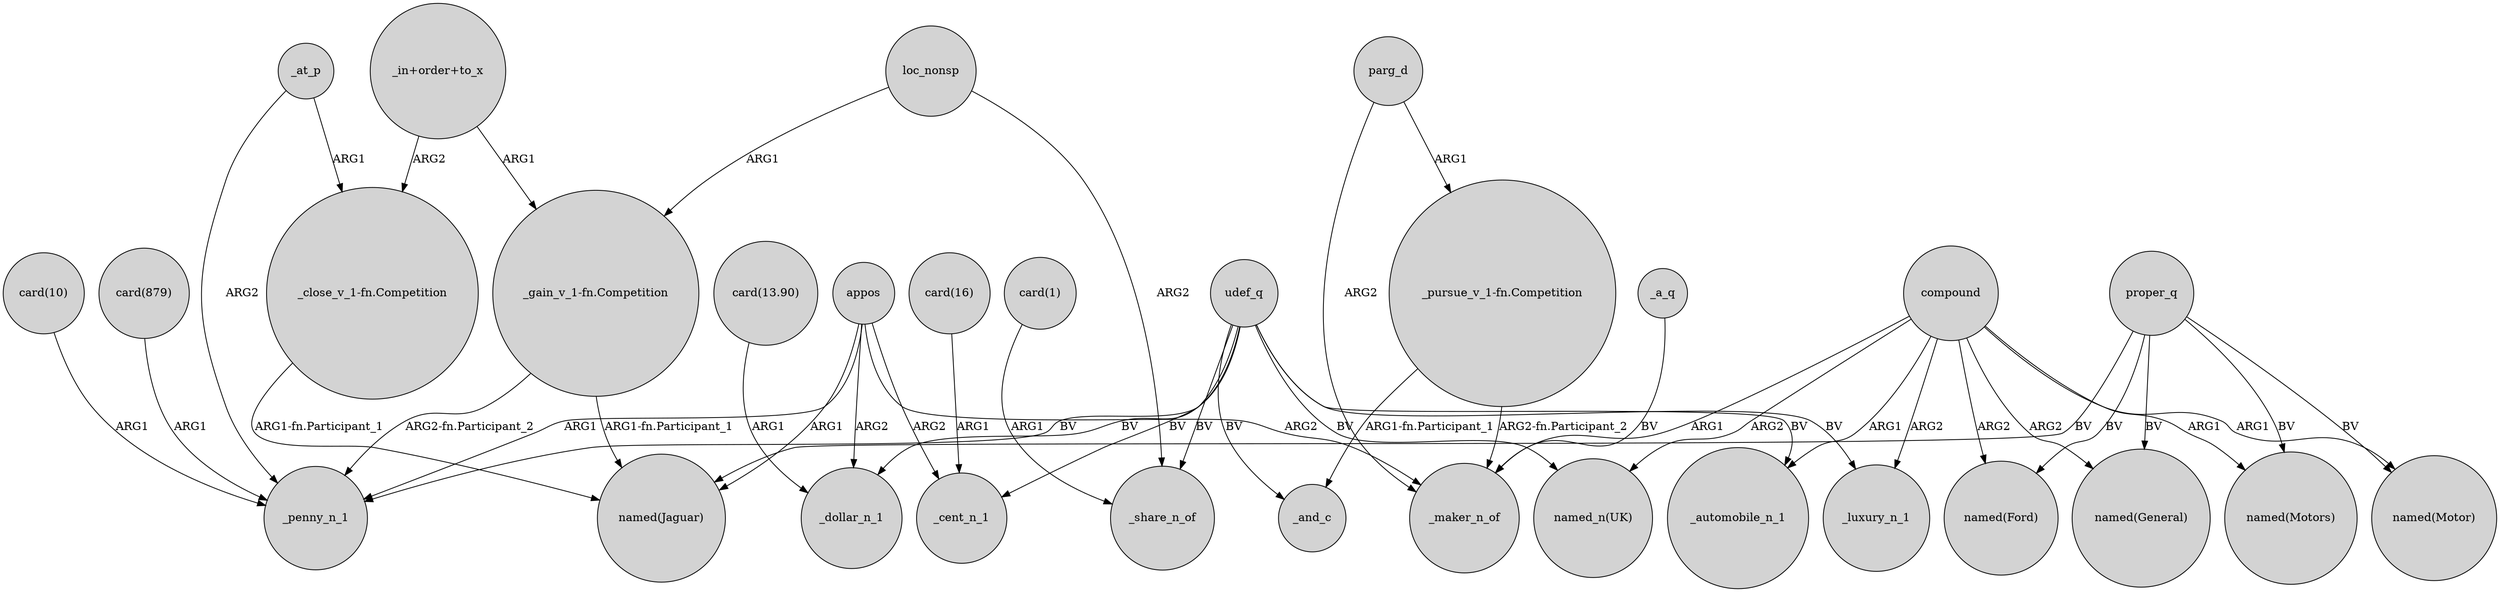digraph {
	node [shape=circle style=filled]
	"card(879)" -> _penny_n_1 [label=ARG1]
	"_in+order+to_x" -> "_gain_v_1-fn.Competition" [label=ARG1]
	proper_q -> "named(Ford)" [label=BV]
	_at_p -> "_close_v_1-fn.Competition" [label=ARG1]
	compound -> _luxury_n_1 [label=ARG2]
	"_gain_v_1-fn.Competition" -> _penny_n_1 [label="ARG2-fn.Participant_2"]
	parg_d -> "_pursue_v_1-fn.Competition" [label=ARG1]
	"card(13.90)" -> _dollar_n_1 [label=ARG1]
	appos -> _dollar_n_1 [label=ARG2]
	proper_q -> "named(Motor)" [label=BV]
	udef_q -> _luxury_n_1 [label=BV]
	"card(16)" -> _cent_n_1 [label=ARG1]
	"_pursue_v_1-fn.Competition" -> _and_c [label="ARG1-fn.Participant_1"]
	loc_nonsp -> "_gain_v_1-fn.Competition" [label=ARG1]
	compound -> _automobile_n_1 [label=ARG1]
	compound -> "named(Ford)" [label=ARG2]
	udef_q -> _and_c [label=BV]
	udef_q -> _cent_n_1 [label=BV]
	udef_q -> _automobile_n_1 [label=BV]
	"card(1)" -> _share_n_of [label=ARG1]
	compound -> "named(Motors)" [label=ARG1]
	parg_d -> _maker_n_of [label=ARG2]
	"_close_v_1-fn.Competition" -> "named(Jaguar)" [label="ARG1-fn.Participant_1"]
	"_gain_v_1-fn.Competition" -> "named(Jaguar)" [label="ARG1-fn.Participant_1"]
	compound -> "named_n(UK)" [label=ARG2]
	udef_q -> "named_n(UK)" [label=BV]
	appos -> _maker_n_of [label=ARG2]
	udef_q -> _share_n_of [label=BV]
	proper_q -> "named(Jaguar)" [label=BV]
	udef_q -> _dollar_n_1 [label=BV]
	proper_q -> "named(General)" [label=BV]
	"card(10)" -> _penny_n_1 [label=ARG1]
	appos -> _penny_n_1 [label=ARG1]
	appos -> _cent_n_1 [label=ARG2]
	"_in+order+to_x" -> "_close_v_1-fn.Competition" [label=ARG2]
	compound -> _maker_n_of [label=ARG1]
	udef_q -> _penny_n_1 [label=BV]
	_at_p -> _penny_n_1 [label=ARG2]
	"_pursue_v_1-fn.Competition" -> _maker_n_of [label="ARG2-fn.Participant_2"]
	appos -> "named(Jaguar)" [label=ARG1]
	proper_q -> "named(Motors)" [label=BV]
	_a_q -> _maker_n_of [label=BV]
	compound -> "named(Motor)" [label=ARG1]
	compound -> "named(General)" [label=ARG2]
	loc_nonsp -> _share_n_of [label=ARG2]
}
